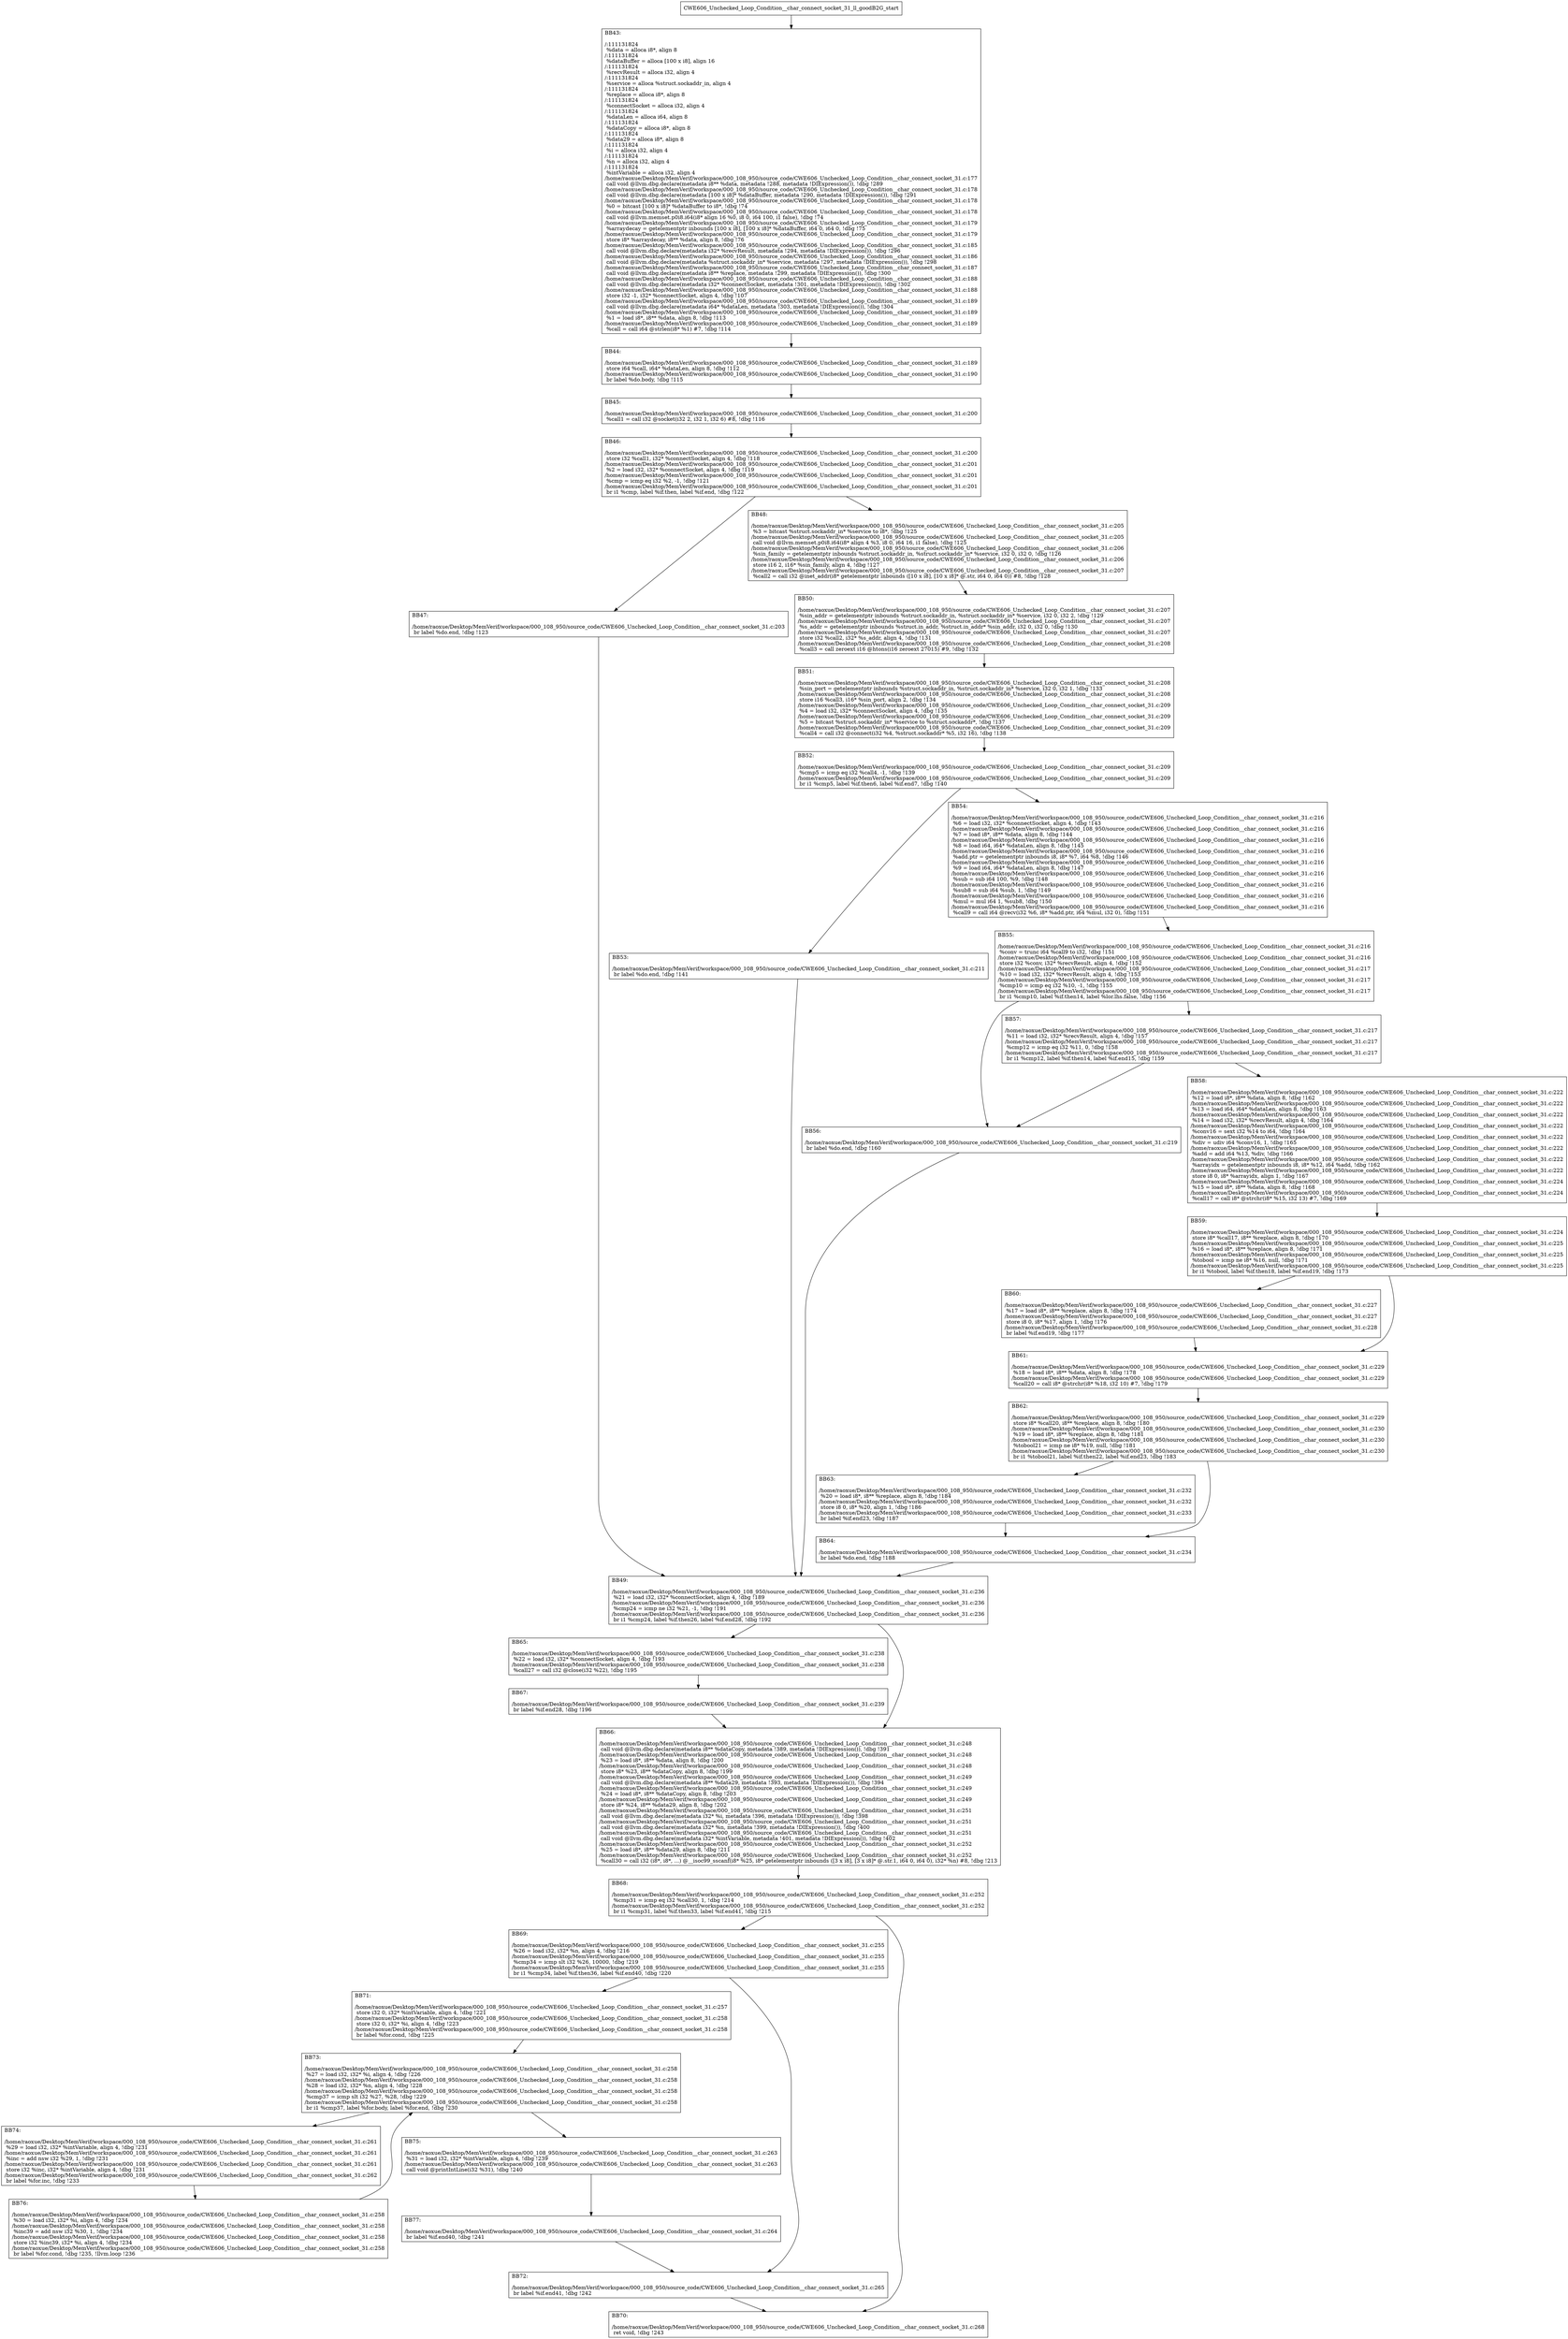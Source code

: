 digraph "CFG for'CWE606_Unchecked_Loop_Condition__char_connect_socket_31_ll_goodB2G' function" {
	BBCWE606_Unchecked_Loop_Condition__char_connect_socket_31_ll_goodB2G_start[shape=record,label="{CWE606_Unchecked_Loop_Condition__char_connect_socket_31_ll_goodB2G_start}"];
	BBCWE606_Unchecked_Loop_Condition__char_connect_socket_31_ll_goodB2G_start-> CWE606_Unchecked_Loop_Condition__char_connect_socket_31_ll_goodB2GBB43;
	CWE606_Unchecked_Loop_Condition__char_connect_socket_31_ll_goodB2GBB43 [shape=record, label="{BB43:\l\l/:111131824\l
  %data = alloca i8*, align 8\l
/:111131824\l
  %dataBuffer = alloca [100 x i8], align 16\l
/:111131824\l
  %recvResult = alloca i32, align 4\l
/:111131824\l
  %service = alloca %struct.sockaddr_in, align 4\l
/:111131824\l
  %replace = alloca i8*, align 8\l
/:111131824\l
  %connectSocket = alloca i32, align 4\l
/:111131824\l
  %dataLen = alloca i64, align 8\l
/:111131824\l
  %dataCopy = alloca i8*, align 8\l
/:111131824\l
  %data29 = alloca i8*, align 8\l
/:111131824\l
  %i = alloca i32, align 4\l
/:111131824\l
  %n = alloca i32, align 4\l
/:111131824\l
  %intVariable = alloca i32, align 4\l
/home/raoxue/Desktop/MemVerif/workspace/000_108_950/source_code/CWE606_Unchecked_Loop_Condition__char_connect_socket_31.c:177\l
  call void @llvm.dbg.declare(metadata i8** %data, metadata !288, metadata !DIExpression()), !dbg !289\l
/home/raoxue/Desktop/MemVerif/workspace/000_108_950/source_code/CWE606_Unchecked_Loop_Condition__char_connect_socket_31.c:178\l
  call void @llvm.dbg.declare(metadata [100 x i8]* %dataBuffer, metadata !290, metadata !DIExpression()), !dbg !291\l
/home/raoxue/Desktop/MemVerif/workspace/000_108_950/source_code/CWE606_Unchecked_Loop_Condition__char_connect_socket_31.c:178\l
  %0 = bitcast [100 x i8]* %dataBuffer to i8*, !dbg !74\l
/home/raoxue/Desktop/MemVerif/workspace/000_108_950/source_code/CWE606_Unchecked_Loop_Condition__char_connect_socket_31.c:178\l
  call void @llvm.memset.p0i8.i64(i8* align 16 %0, i8 0, i64 100, i1 false), !dbg !74\l
/home/raoxue/Desktop/MemVerif/workspace/000_108_950/source_code/CWE606_Unchecked_Loop_Condition__char_connect_socket_31.c:179\l
  %arraydecay = getelementptr inbounds [100 x i8], [100 x i8]* %dataBuffer, i64 0, i64 0, !dbg !75\l
/home/raoxue/Desktop/MemVerif/workspace/000_108_950/source_code/CWE606_Unchecked_Loop_Condition__char_connect_socket_31.c:179\l
  store i8* %arraydecay, i8** %data, align 8, !dbg !76\l
/home/raoxue/Desktop/MemVerif/workspace/000_108_950/source_code/CWE606_Unchecked_Loop_Condition__char_connect_socket_31.c:185\l
  call void @llvm.dbg.declare(metadata i32* %recvResult, metadata !294, metadata !DIExpression()), !dbg !296\l
/home/raoxue/Desktop/MemVerif/workspace/000_108_950/source_code/CWE606_Unchecked_Loop_Condition__char_connect_socket_31.c:186\l
  call void @llvm.dbg.declare(metadata %struct.sockaddr_in* %service, metadata !297, metadata !DIExpression()), !dbg !298\l
/home/raoxue/Desktop/MemVerif/workspace/000_108_950/source_code/CWE606_Unchecked_Loop_Condition__char_connect_socket_31.c:187\l
  call void @llvm.dbg.declare(metadata i8** %replace, metadata !299, metadata !DIExpression()), !dbg !300\l
/home/raoxue/Desktop/MemVerif/workspace/000_108_950/source_code/CWE606_Unchecked_Loop_Condition__char_connect_socket_31.c:188\l
  call void @llvm.dbg.declare(metadata i32* %connectSocket, metadata !301, metadata !DIExpression()), !dbg !302\l
/home/raoxue/Desktop/MemVerif/workspace/000_108_950/source_code/CWE606_Unchecked_Loop_Condition__char_connect_socket_31.c:188\l
  store i32 -1, i32* %connectSocket, align 4, !dbg !107\l
/home/raoxue/Desktop/MemVerif/workspace/000_108_950/source_code/CWE606_Unchecked_Loop_Condition__char_connect_socket_31.c:189\l
  call void @llvm.dbg.declare(metadata i64* %dataLen, metadata !303, metadata !DIExpression()), !dbg !304\l
/home/raoxue/Desktop/MemVerif/workspace/000_108_950/source_code/CWE606_Unchecked_Loop_Condition__char_connect_socket_31.c:189\l
  %1 = load i8*, i8** %data, align 8, !dbg !113\l
/home/raoxue/Desktop/MemVerif/workspace/000_108_950/source_code/CWE606_Unchecked_Loop_Condition__char_connect_socket_31.c:189\l
  %call = call i64 @strlen(i8* %1) #7, !dbg !114\l
}"];
	CWE606_Unchecked_Loop_Condition__char_connect_socket_31_ll_goodB2GBB43-> CWE606_Unchecked_Loop_Condition__char_connect_socket_31_ll_goodB2GBB44;
	CWE606_Unchecked_Loop_Condition__char_connect_socket_31_ll_goodB2GBB44 [shape=record, label="{BB44:\l\l/home/raoxue/Desktop/MemVerif/workspace/000_108_950/source_code/CWE606_Unchecked_Loop_Condition__char_connect_socket_31.c:189\l
  store i64 %call, i64* %dataLen, align 8, !dbg !112\l
/home/raoxue/Desktop/MemVerif/workspace/000_108_950/source_code/CWE606_Unchecked_Loop_Condition__char_connect_socket_31.c:190\l
  br label %do.body, !dbg !115\l
}"];
	CWE606_Unchecked_Loop_Condition__char_connect_socket_31_ll_goodB2GBB44-> CWE606_Unchecked_Loop_Condition__char_connect_socket_31_ll_goodB2GBB45;
	CWE606_Unchecked_Loop_Condition__char_connect_socket_31_ll_goodB2GBB45 [shape=record, label="{BB45:\l\l/home/raoxue/Desktop/MemVerif/workspace/000_108_950/source_code/CWE606_Unchecked_Loop_Condition__char_connect_socket_31.c:200\l
  %call1 = call i32 @socket(i32 2, i32 1, i32 6) #8, !dbg !116\l
}"];
	CWE606_Unchecked_Loop_Condition__char_connect_socket_31_ll_goodB2GBB45-> CWE606_Unchecked_Loop_Condition__char_connect_socket_31_ll_goodB2GBB46;
	CWE606_Unchecked_Loop_Condition__char_connect_socket_31_ll_goodB2GBB46 [shape=record, label="{BB46:\l\l/home/raoxue/Desktop/MemVerif/workspace/000_108_950/source_code/CWE606_Unchecked_Loop_Condition__char_connect_socket_31.c:200\l
  store i32 %call1, i32* %connectSocket, align 4, !dbg !118\l
/home/raoxue/Desktop/MemVerif/workspace/000_108_950/source_code/CWE606_Unchecked_Loop_Condition__char_connect_socket_31.c:201\l
  %2 = load i32, i32* %connectSocket, align 4, !dbg !119\l
/home/raoxue/Desktop/MemVerif/workspace/000_108_950/source_code/CWE606_Unchecked_Loop_Condition__char_connect_socket_31.c:201\l
  %cmp = icmp eq i32 %2, -1, !dbg !121\l
/home/raoxue/Desktop/MemVerif/workspace/000_108_950/source_code/CWE606_Unchecked_Loop_Condition__char_connect_socket_31.c:201\l
  br i1 %cmp, label %if.then, label %if.end, !dbg !122\l
}"];
	CWE606_Unchecked_Loop_Condition__char_connect_socket_31_ll_goodB2GBB46-> CWE606_Unchecked_Loop_Condition__char_connect_socket_31_ll_goodB2GBB47;
	CWE606_Unchecked_Loop_Condition__char_connect_socket_31_ll_goodB2GBB46-> CWE606_Unchecked_Loop_Condition__char_connect_socket_31_ll_goodB2GBB48;
	CWE606_Unchecked_Loop_Condition__char_connect_socket_31_ll_goodB2GBB47 [shape=record, label="{BB47:\l\l/home/raoxue/Desktop/MemVerif/workspace/000_108_950/source_code/CWE606_Unchecked_Loop_Condition__char_connect_socket_31.c:203\l
  br label %do.end, !dbg !123\l
}"];
	CWE606_Unchecked_Loop_Condition__char_connect_socket_31_ll_goodB2GBB47-> CWE606_Unchecked_Loop_Condition__char_connect_socket_31_ll_goodB2GBB49;
	CWE606_Unchecked_Loop_Condition__char_connect_socket_31_ll_goodB2GBB48 [shape=record, label="{BB48:\l\l/home/raoxue/Desktop/MemVerif/workspace/000_108_950/source_code/CWE606_Unchecked_Loop_Condition__char_connect_socket_31.c:205\l
  %3 = bitcast %struct.sockaddr_in* %service to i8*, !dbg !125\l
/home/raoxue/Desktop/MemVerif/workspace/000_108_950/source_code/CWE606_Unchecked_Loop_Condition__char_connect_socket_31.c:205\l
  call void @llvm.memset.p0i8.i64(i8* align 4 %3, i8 0, i64 16, i1 false), !dbg !125\l
/home/raoxue/Desktop/MemVerif/workspace/000_108_950/source_code/CWE606_Unchecked_Loop_Condition__char_connect_socket_31.c:206\l
  %sin_family = getelementptr inbounds %struct.sockaddr_in, %struct.sockaddr_in* %service, i32 0, i32 0, !dbg !126\l
/home/raoxue/Desktop/MemVerif/workspace/000_108_950/source_code/CWE606_Unchecked_Loop_Condition__char_connect_socket_31.c:206\l
  store i16 2, i16* %sin_family, align 4, !dbg !127\l
/home/raoxue/Desktop/MemVerif/workspace/000_108_950/source_code/CWE606_Unchecked_Loop_Condition__char_connect_socket_31.c:207\l
  %call2 = call i32 @inet_addr(i8* getelementptr inbounds ([10 x i8], [10 x i8]* @.str, i64 0, i64 0)) #8, !dbg !128\l
}"];
	CWE606_Unchecked_Loop_Condition__char_connect_socket_31_ll_goodB2GBB48-> CWE606_Unchecked_Loop_Condition__char_connect_socket_31_ll_goodB2GBB50;
	CWE606_Unchecked_Loop_Condition__char_connect_socket_31_ll_goodB2GBB50 [shape=record, label="{BB50:\l\l/home/raoxue/Desktop/MemVerif/workspace/000_108_950/source_code/CWE606_Unchecked_Loop_Condition__char_connect_socket_31.c:207\l
  %sin_addr = getelementptr inbounds %struct.sockaddr_in, %struct.sockaddr_in* %service, i32 0, i32 2, !dbg !129\l
/home/raoxue/Desktop/MemVerif/workspace/000_108_950/source_code/CWE606_Unchecked_Loop_Condition__char_connect_socket_31.c:207\l
  %s_addr = getelementptr inbounds %struct.in_addr, %struct.in_addr* %sin_addr, i32 0, i32 0, !dbg !130\l
/home/raoxue/Desktop/MemVerif/workspace/000_108_950/source_code/CWE606_Unchecked_Loop_Condition__char_connect_socket_31.c:207\l
  store i32 %call2, i32* %s_addr, align 4, !dbg !131\l
/home/raoxue/Desktop/MemVerif/workspace/000_108_950/source_code/CWE606_Unchecked_Loop_Condition__char_connect_socket_31.c:208\l
  %call3 = call zeroext i16 @htons(i16 zeroext 27015) #9, !dbg !132\l
}"];
	CWE606_Unchecked_Loop_Condition__char_connect_socket_31_ll_goodB2GBB50-> CWE606_Unchecked_Loop_Condition__char_connect_socket_31_ll_goodB2GBB51;
	CWE606_Unchecked_Loop_Condition__char_connect_socket_31_ll_goodB2GBB51 [shape=record, label="{BB51:\l\l/home/raoxue/Desktop/MemVerif/workspace/000_108_950/source_code/CWE606_Unchecked_Loop_Condition__char_connect_socket_31.c:208\l
  %sin_port = getelementptr inbounds %struct.sockaddr_in, %struct.sockaddr_in* %service, i32 0, i32 1, !dbg !133\l
/home/raoxue/Desktop/MemVerif/workspace/000_108_950/source_code/CWE606_Unchecked_Loop_Condition__char_connect_socket_31.c:208\l
  store i16 %call3, i16* %sin_port, align 2, !dbg !134\l
/home/raoxue/Desktop/MemVerif/workspace/000_108_950/source_code/CWE606_Unchecked_Loop_Condition__char_connect_socket_31.c:209\l
  %4 = load i32, i32* %connectSocket, align 4, !dbg !135\l
/home/raoxue/Desktop/MemVerif/workspace/000_108_950/source_code/CWE606_Unchecked_Loop_Condition__char_connect_socket_31.c:209\l
  %5 = bitcast %struct.sockaddr_in* %service to %struct.sockaddr*, !dbg !137\l
/home/raoxue/Desktop/MemVerif/workspace/000_108_950/source_code/CWE606_Unchecked_Loop_Condition__char_connect_socket_31.c:209\l
  %call4 = call i32 @connect(i32 %4, %struct.sockaddr* %5, i32 16), !dbg !138\l
}"];
	CWE606_Unchecked_Loop_Condition__char_connect_socket_31_ll_goodB2GBB51-> CWE606_Unchecked_Loop_Condition__char_connect_socket_31_ll_goodB2GBB52;
	CWE606_Unchecked_Loop_Condition__char_connect_socket_31_ll_goodB2GBB52 [shape=record, label="{BB52:\l\l/home/raoxue/Desktop/MemVerif/workspace/000_108_950/source_code/CWE606_Unchecked_Loop_Condition__char_connect_socket_31.c:209\l
  %cmp5 = icmp eq i32 %call4, -1, !dbg !139\l
/home/raoxue/Desktop/MemVerif/workspace/000_108_950/source_code/CWE606_Unchecked_Loop_Condition__char_connect_socket_31.c:209\l
  br i1 %cmp5, label %if.then6, label %if.end7, !dbg !140\l
}"];
	CWE606_Unchecked_Loop_Condition__char_connect_socket_31_ll_goodB2GBB52-> CWE606_Unchecked_Loop_Condition__char_connect_socket_31_ll_goodB2GBB53;
	CWE606_Unchecked_Loop_Condition__char_connect_socket_31_ll_goodB2GBB52-> CWE606_Unchecked_Loop_Condition__char_connect_socket_31_ll_goodB2GBB54;
	CWE606_Unchecked_Loop_Condition__char_connect_socket_31_ll_goodB2GBB53 [shape=record, label="{BB53:\l\l/home/raoxue/Desktop/MemVerif/workspace/000_108_950/source_code/CWE606_Unchecked_Loop_Condition__char_connect_socket_31.c:211\l
  br label %do.end, !dbg !141\l
}"];
	CWE606_Unchecked_Loop_Condition__char_connect_socket_31_ll_goodB2GBB53-> CWE606_Unchecked_Loop_Condition__char_connect_socket_31_ll_goodB2GBB49;
	CWE606_Unchecked_Loop_Condition__char_connect_socket_31_ll_goodB2GBB54 [shape=record, label="{BB54:\l\l/home/raoxue/Desktop/MemVerif/workspace/000_108_950/source_code/CWE606_Unchecked_Loop_Condition__char_connect_socket_31.c:216\l
  %6 = load i32, i32* %connectSocket, align 4, !dbg !143\l
/home/raoxue/Desktop/MemVerif/workspace/000_108_950/source_code/CWE606_Unchecked_Loop_Condition__char_connect_socket_31.c:216\l
  %7 = load i8*, i8** %data, align 8, !dbg !144\l
/home/raoxue/Desktop/MemVerif/workspace/000_108_950/source_code/CWE606_Unchecked_Loop_Condition__char_connect_socket_31.c:216\l
  %8 = load i64, i64* %dataLen, align 8, !dbg !145\l
/home/raoxue/Desktop/MemVerif/workspace/000_108_950/source_code/CWE606_Unchecked_Loop_Condition__char_connect_socket_31.c:216\l
  %add.ptr = getelementptr inbounds i8, i8* %7, i64 %8, !dbg !146\l
/home/raoxue/Desktop/MemVerif/workspace/000_108_950/source_code/CWE606_Unchecked_Loop_Condition__char_connect_socket_31.c:216\l
  %9 = load i64, i64* %dataLen, align 8, !dbg !147\l
/home/raoxue/Desktop/MemVerif/workspace/000_108_950/source_code/CWE606_Unchecked_Loop_Condition__char_connect_socket_31.c:216\l
  %sub = sub i64 100, %9, !dbg !148\l
/home/raoxue/Desktop/MemVerif/workspace/000_108_950/source_code/CWE606_Unchecked_Loop_Condition__char_connect_socket_31.c:216\l
  %sub8 = sub i64 %sub, 1, !dbg !149\l
/home/raoxue/Desktop/MemVerif/workspace/000_108_950/source_code/CWE606_Unchecked_Loop_Condition__char_connect_socket_31.c:216\l
  %mul = mul i64 1, %sub8, !dbg !150\l
/home/raoxue/Desktop/MemVerif/workspace/000_108_950/source_code/CWE606_Unchecked_Loop_Condition__char_connect_socket_31.c:216\l
  %call9 = call i64 @recv(i32 %6, i8* %add.ptr, i64 %mul, i32 0), !dbg !151\l
}"];
	CWE606_Unchecked_Loop_Condition__char_connect_socket_31_ll_goodB2GBB54-> CWE606_Unchecked_Loop_Condition__char_connect_socket_31_ll_goodB2GBB55;
	CWE606_Unchecked_Loop_Condition__char_connect_socket_31_ll_goodB2GBB55 [shape=record, label="{BB55:\l\l/home/raoxue/Desktop/MemVerif/workspace/000_108_950/source_code/CWE606_Unchecked_Loop_Condition__char_connect_socket_31.c:216\l
  %conv = trunc i64 %call9 to i32, !dbg !151\l
/home/raoxue/Desktop/MemVerif/workspace/000_108_950/source_code/CWE606_Unchecked_Loop_Condition__char_connect_socket_31.c:216\l
  store i32 %conv, i32* %recvResult, align 4, !dbg !152\l
/home/raoxue/Desktop/MemVerif/workspace/000_108_950/source_code/CWE606_Unchecked_Loop_Condition__char_connect_socket_31.c:217\l
  %10 = load i32, i32* %recvResult, align 4, !dbg !153\l
/home/raoxue/Desktop/MemVerif/workspace/000_108_950/source_code/CWE606_Unchecked_Loop_Condition__char_connect_socket_31.c:217\l
  %cmp10 = icmp eq i32 %10, -1, !dbg !155\l
/home/raoxue/Desktop/MemVerif/workspace/000_108_950/source_code/CWE606_Unchecked_Loop_Condition__char_connect_socket_31.c:217\l
  br i1 %cmp10, label %if.then14, label %lor.lhs.false, !dbg !156\l
}"];
	CWE606_Unchecked_Loop_Condition__char_connect_socket_31_ll_goodB2GBB55-> CWE606_Unchecked_Loop_Condition__char_connect_socket_31_ll_goodB2GBB56;
	CWE606_Unchecked_Loop_Condition__char_connect_socket_31_ll_goodB2GBB55-> CWE606_Unchecked_Loop_Condition__char_connect_socket_31_ll_goodB2GBB57;
	CWE606_Unchecked_Loop_Condition__char_connect_socket_31_ll_goodB2GBB57 [shape=record, label="{BB57:\l\l/home/raoxue/Desktop/MemVerif/workspace/000_108_950/source_code/CWE606_Unchecked_Loop_Condition__char_connect_socket_31.c:217\l
  %11 = load i32, i32* %recvResult, align 4, !dbg !157\l
/home/raoxue/Desktop/MemVerif/workspace/000_108_950/source_code/CWE606_Unchecked_Loop_Condition__char_connect_socket_31.c:217\l
  %cmp12 = icmp eq i32 %11, 0, !dbg !158\l
/home/raoxue/Desktop/MemVerif/workspace/000_108_950/source_code/CWE606_Unchecked_Loop_Condition__char_connect_socket_31.c:217\l
  br i1 %cmp12, label %if.then14, label %if.end15, !dbg !159\l
}"];
	CWE606_Unchecked_Loop_Condition__char_connect_socket_31_ll_goodB2GBB57-> CWE606_Unchecked_Loop_Condition__char_connect_socket_31_ll_goodB2GBB56;
	CWE606_Unchecked_Loop_Condition__char_connect_socket_31_ll_goodB2GBB57-> CWE606_Unchecked_Loop_Condition__char_connect_socket_31_ll_goodB2GBB58;
	CWE606_Unchecked_Loop_Condition__char_connect_socket_31_ll_goodB2GBB56 [shape=record, label="{BB56:\l\l/home/raoxue/Desktop/MemVerif/workspace/000_108_950/source_code/CWE606_Unchecked_Loop_Condition__char_connect_socket_31.c:219\l
  br label %do.end, !dbg !160\l
}"];
	CWE606_Unchecked_Loop_Condition__char_connect_socket_31_ll_goodB2GBB56-> CWE606_Unchecked_Loop_Condition__char_connect_socket_31_ll_goodB2GBB49;
	CWE606_Unchecked_Loop_Condition__char_connect_socket_31_ll_goodB2GBB58 [shape=record, label="{BB58:\l\l/home/raoxue/Desktop/MemVerif/workspace/000_108_950/source_code/CWE606_Unchecked_Loop_Condition__char_connect_socket_31.c:222\l
  %12 = load i8*, i8** %data, align 8, !dbg !162\l
/home/raoxue/Desktop/MemVerif/workspace/000_108_950/source_code/CWE606_Unchecked_Loop_Condition__char_connect_socket_31.c:222\l
  %13 = load i64, i64* %dataLen, align 8, !dbg !163\l
/home/raoxue/Desktop/MemVerif/workspace/000_108_950/source_code/CWE606_Unchecked_Loop_Condition__char_connect_socket_31.c:222\l
  %14 = load i32, i32* %recvResult, align 4, !dbg !164\l
/home/raoxue/Desktop/MemVerif/workspace/000_108_950/source_code/CWE606_Unchecked_Loop_Condition__char_connect_socket_31.c:222\l
  %conv16 = sext i32 %14 to i64, !dbg !164\l
/home/raoxue/Desktop/MemVerif/workspace/000_108_950/source_code/CWE606_Unchecked_Loop_Condition__char_connect_socket_31.c:222\l
  %div = udiv i64 %conv16, 1, !dbg !165\l
/home/raoxue/Desktop/MemVerif/workspace/000_108_950/source_code/CWE606_Unchecked_Loop_Condition__char_connect_socket_31.c:222\l
  %add = add i64 %13, %div, !dbg !166\l
/home/raoxue/Desktop/MemVerif/workspace/000_108_950/source_code/CWE606_Unchecked_Loop_Condition__char_connect_socket_31.c:222\l
  %arrayidx = getelementptr inbounds i8, i8* %12, i64 %add, !dbg !162\l
/home/raoxue/Desktop/MemVerif/workspace/000_108_950/source_code/CWE606_Unchecked_Loop_Condition__char_connect_socket_31.c:222\l
  store i8 0, i8* %arrayidx, align 1, !dbg !167\l
/home/raoxue/Desktop/MemVerif/workspace/000_108_950/source_code/CWE606_Unchecked_Loop_Condition__char_connect_socket_31.c:224\l
  %15 = load i8*, i8** %data, align 8, !dbg !168\l
/home/raoxue/Desktop/MemVerif/workspace/000_108_950/source_code/CWE606_Unchecked_Loop_Condition__char_connect_socket_31.c:224\l
  %call17 = call i8* @strchr(i8* %15, i32 13) #7, !dbg !169\l
}"];
	CWE606_Unchecked_Loop_Condition__char_connect_socket_31_ll_goodB2GBB58-> CWE606_Unchecked_Loop_Condition__char_connect_socket_31_ll_goodB2GBB59;
	CWE606_Unchecked_Loop_Condition__char_connect_socket_31_ll_goodB2GBB59 [shape=record, label="{BB59:\l\l/home/raoxue/Desktop/MemVerif/workspace/000_108_950/source_code/CWE606_Unchecked_Loop_Condition__char_connect_socket_31.c:224\l
  store i8* %call17, i8** %replace, align 8, !dbg !170\l
/home/raoxue/Desktop/MemVerif/workspace/000_108_950/source_code/CWE606_Unchecked_Loop_Condition__char_connect_socket_31.c:225\l
  %16 = load i8*, i8** %replace, align 8, !dbg !171\l
/home/raoxue/Desktop/MemVerif/workspace/000_108_950/source_code/CWE606_Unchecked_Loop_Condition__char_connect_socket_31.c:225\l
  %tobool = icmp ne i8* %16, null, !dbg !171\l
/home/raoxue/Desktop/MemVerif/workspace/000_108_950/source_code/CWE606_Unchecked_Loop_Condition__char_connect_socket_31.c:225\l
  br i1 %tobool, label %if.then18, label %if.end19, !dbg !173\l
}"];
	CWE606_Unchecked_Loop_Condition__char_connect_socket_31_ll_goodB2GBB59-> CWE606_Unchecked_Loop_Condition__char_connect_socket_31_ll_goodB2GBB60;
	CWE606_Unchecked_Loop_Condition__char_connect_socket_31_ll_goodB2GBB59-> CWE606_Unchecked_Loop_Condition__char_connect_socket_31_ll_goodB2GBB61;
	CWE606_Unchecked_Loop_Condition__char_connect_socket_31_ll_goodB2GBB60 [shape=record, label="{BB60:\l\l/home/raoxue/Desktop/MemVerif/workspace/000_108_950/source_code/CWE606_Unchecked_Loop_Condition__char_connect_socket_31.c:227\l
  %17 = load i8*, i8** %replace, align 8, !dbg !174\l
/home/raoxue/Desktop/MemVerif/workspace/000_108_950/source_code/CWE606_Unchecked_Loop_Condition__char_connect_socket_31.c:227\l
  store i8 0, i8* %17, align 1, !dbg !176\l
/home/raoxue/Desktop/MemVerif/workspace/000_108_950/source_code/CWE606_Unchecked_Loop_Condition__char_connect_socket_31.c:228\l
  br label %if.end19, !dbg !177\l
}"];
	CWE606_Unchecked_Loop_Condition__char_connect_socket_31_ll_goodB2GBB60-> CWE606_Unchecked_Loop_Condition__char_connect_socket_31_ll_goodB2GBB61;
	CWE606_Unchecked_Loop_Condition__char_connect_socket_31_ll_goodB2GBB61 [shape=record, label="{BB61:\l\l/home/raoxue/Desktop/MemVerif/workspace/000_108_950/source_code/CWE606_Unchecked_Loop_Condition__char_connect_socket_31.c:229\l
  %18 = load i8*, i8** %data, align 8, !dbg !178\l
/home/raoxue/Desktop/MemVerif/workspace/000_108_950/source_code/CWE606_Unchecked_Loop_Condition__char_connect_socket_31.c:229\l
  %call20 = call i8* @strchr(i8* %18, i32 10) #7, !dbg !179\l
}"];
	CWE606_Unchecked_Loop_Condition__char_connect_socket_31_ll_goodB2GBB61-> CWE606_Unchecked_Loop_Condition__char_connect_socket_31_ll_goodB2GBB62;
	CWE606_Unchecked_Loop_Condition__char_connect_socket_31_ll_goodB2GBB62 [shape=record, label="{BB62:\l\l/home/raoxue/Desktop/MemVerif/workspace/000_108_950/source_code/CWE606_Unchecked_Loop_Condition__char_connect_socket_31.c:229\l
  store i8* %call20, i8** %replace, align 8, !dbg !180\l
/home/raoxue/Desktop/MemVerif/workspace/000_108_950/source_code/CWE606_Unchecked_Loop_Condition__char_connect_socket_31.c:230\l
  %19 = load i8*, i8** %replace, align 8, !dbg !181\l
/home/raoxue/Desktop/MemVerif/workspace/000_108_950/source_code/CWE606_Unchecked_Loop_Condition__char_connect_socket_31.c:230\l
  %tobool21 = icmp ne i8* %19, null, !dbg !181\l
/home/raoxue/Desktop/MemVerif/workspace/000_108_950/source_code/CWE606_Unchecked_Loop_Condition__char_connect_socket_31.c:230\l
  br i1 %tobool21, label %if.then22, label %if.end23, !dbg !183\l
}"];
	CWE606_Unchecked_Loop_Condition__char_connect_socket_31_ll_goodB2GBB62-> CWE606_Unchecked_Loop_Condition__char_connect_socket_31_ll_goodB2GBB63;
	CWE606_Unchecked_Loop_Condition__char_connect_socket_31_ll_goodB2GBB62-> CWE606_Unchecked_Loop_Condition__char_connect_socket_31_ll_goodB2GBB64;
	CWE606_Unchecked_Loop_Condition__char_connect_socket_31_ll_goodB2GBB63 [shape=record, label="{BB63:\l\l/home/raoxue/Desktop/MemVerif/workspace/000_108_950/source_code/CWE606_Unchecked_Loop_Condition__char_connect_socket_31.c:232\l
  %20 = load i8*, i8** %replace, align 8, !dbg !184\l
/home/raoxue/Desktop/MemVerif/workspace/000_108_950/source_code/CWE606_Unchecked_Loop_Condition__char_connect_socket_31.c:232\l
  store i8 0, i8* %20, align 1, !dbg !186\l
/home/raoxue/Desktop/MemVerif/workspace/000_108_950/source_code/CWE606_Unchecked_Loop_Condition__char_connect_socket_31.c:233\l
  br label %if.end23, !dbg !187\l
}"];
	CWE606_Unchecked_Loop_Condition__char_connect_socket_31_ll_goodB2GBB63-> CWE606_Unchecked_Loop_Condition__char_connect_socket_31_ll_goodB2GBB64;
	CWE606_Unchecked_Loop_Condition__char_connect_socket_31_ll_goodB2GBB64 [shape=record, label="{BB64:\l\l/home/raoxue/Desktop/MemVerif/workspace/000_108_950/source_code/CWE606_Unchecked_Loop_Condition__char_connect_socket_31.c:234\l
  br label %do.end, !dbg !188\l
}"];
	CWE606_Unchecked_Loop_Condition__char_connect_socket_31_ll_goodB2GBB64-> CWE606_Unchecked_Loop_Condition__char_connect_socket_31_ll_goodB2GBB49;
	CWE606_Unchecked_Loop_Condition__char_connect_socket_31_ll_goodB2GBB49 [shape=record, label="{BB49:\l\l/home/raoxue/Desktop/MemVerif/workspace/000_108_950/source_code/CWE606_Unchecked_Loop_Condition__char_connect_socket_31.c:236\l
  %21 = load i32, i32* %connectSocket, align 4, !dbg !189\l
/home/raoxue/Desktop/MemVerif/workspace/000_108_950/source_code/CWE606_Unchecked_Loop_Condition__char_connect_socket_31.c:236\l
  %cmp24 = icmp ne i32 %21, -1, !dbg !191\l
/home/raoxue/Desktop/MemVerif/workspace/000_108_950/source_code/CWE606_Unchecked_Loop_Condition__char_connect_socket_31.c:236\l
  br i1 %cmp24, label %if.then26, label %if.end28, !dbg !192\l
}"];
	CWE606_Unchecked_Loop_Condition__char_connect_socket_31_ll_goodB2GBB49-> CWE606_Unchecked_Loop_Condition__char_connect_socket_31_ll_goodB2GBB65;
	CWE606_Unchecked_Loop_Condition__char_connect_socket_31_ll_goodB2GBB49-> CWE606_Unchecked_Loop_Condition__char_connect_socket_31_ll_goodB2GBB66;
	CWE606_Unchecked_Loop_Condition__char_connect_socket_31_ll_goodB2GBB65 [shape=record, label="{BB65:\l\l/home/raoxue/Desktop/MemVerif/workspace/000_108_950/source_code/CWE606_Unchecked_Loop_Condition__char_connect_socket_31.c:238\l
  %22 = load i32, i32* %connectSocket, align 4, !dbg !193\l
/home/raoxue/Desktop/MemVerif/workspace/000_108_950/source_code/CWE606_Unchecked_Loop_Condition__char_connect_socket_31.c:238\l
  %call27 = call i32 @close(i32 %22), !dbg !195\l
}"];
	CWE606_Unchecked_Loop_Condition__char_connect_socket_31_ll_goodB2GBB65-> CWE606_Unchecked_Loop_Condition__char_connect_socket_31_ll_goodB2GBB67;
	CWE606_Unchecked_Loop_Condition__char_connect_socket_31_ll_goodB2GBB67 [shape=record, label="{BB67:\l\l/home/raoxue/Desktop/MemVerif/workspace/000_108_950/source_code/CWE606_Unchecked_Loop_Condition__char_connect_socket_31.c:239\l
  br label %if.end28, !dbg !196\l
}"];
	CWE606_Unchecked_Loop_Condition__char_connect_socket_31_ll_goodB2GBB67-> CWE606_Unchecked_Loop_Condition__char_connect_socket_31_ll_goodB2GBB66;
	CWE606_Unchecked_Loop_Condition__char_connect_socket_31_ll_goodB2GBB66 [shape=record, label="{BB66:\l\l/home/raoxue/Desktop/MemVerif/workspace/000_108_950/source_code/CWE606_Unchecked_Loop_Condition__char_connect_socket_31.c:248\l
  call void @llvm.dbg.declare(metadata i8** %dataCopy, metadata !389, metadata !DIExpression()), !dbg !391\l
/home/raoxue/Desktop/MemVerif/workspace/000_108_950/source_code/CWE606_Unchecked_Loop_Condition__char_connect_socket_31.c:248\l
  %23 = load i8*, i8** %data, align 8, !dbg !200\l
/home/raoxue/Desktop/MemVerif/workspace/000_108_950/source_code/CWE606_Unchecked_Loop_Condition__char_connect_socket_31.c:248\l
  store i8* %23, i8** %dataCopy, align 8, !dbg !199\l
/home/raoxue/Desktop/MemVerif/workspace/000_108_950/source_code/CWE606_Unchecked_Loop_Condition__char_connect_socket_31.c:249\l
  call void @llvm.dbg.declare(metadata i8** %data29, metadata !393, metadata !DIExpression()), !dbg !394\l
/home/raoxue/Desktop/MemVerif/workspace/000_108_950/source_code/CWE606_Unchecked_Loop_Condition__char_connect_socket_31.c:249\l
  %24 = load i8*, i8** %dataCopy, align 8, !dbg !203\l
/home/raoxue/Desktop/MemVerif/workspace/000_108_950/source_code/CWE606_Unchecked_Loop_Condition__char_connect_socket_31.c:249\l
  store i8* %24, i8** %data29, align 8, !dbg !202\l
/home/raoxue/Desktop/MemVerif/workspace/000_108_950/source_code/CWE606_Unchecked_Loop_Condition__char_connect_socket_31.c:251\l
  call void @llvm.dbg.declare(metadata i32* %i, metadata !396, metadata !DIExpression()), !dbg !398\l
/home/raoxue/Desktop/MemVerif/workspace/000_108_950/source_code/CWE606_Unchecked_Loop_Condition__char_connect_socket_31.c:251\l
  call void @llvm.dbg.declare(metadata i32* %n, metadata !399, metadata !DIExpression()), !dbg !400\l
/home/raoxue/Desktop/MemVerif/workspace/000_108_950/source_code/CWE606_Unchecked_Loop_Condition__char_connect_socket_31.c:251\l
  call void @llvm.dbg.declare(metadata i32* %intVariable, metadata !401, metadata !DIExpression()), !dbg !402\l
/home/raoxue/Desktop/MemVerif/workspace/000_108_950/source_code/CWE606_Unchecked_Loop_Condition__char_connect_socket_31.c:252\l
  %25 = load i8*, i8** %data29, align 8, !dbg !211\l
/home/raoxue/Desktop/MemVerif/workspace/000_108_950/source_code/CWE606_Unchecked_Loop_Condition__char_connect_socket_31.c:252\l
  %call30 = call i32 (i8*, i8*, ...) @__isoc99_sscanf(i8* %25, i8* getelementptr inbounds ([3 x i8], [3 x i8]* @.str.1, i64 0, i64 0), i32* %n) #8, !dbg !213\l
}"];
	CWE606_Unchecked_Loop_Condition__char_connect_socket_31_ll_goodB2GBB66-> CWE606_Unchecked_Loop_Condition__char_connect_socket_31_ll_goodB2GBB68;
	CWE606_Unchecked_Loop_Condition__char_connect_socket_31_ll_goodB2GBB68 [shape=record, label="{BB68:\l\l/home/raoxue/Desktop/MemVerif/workspace/000_108_950/source_code/CWE606_Unchecked_Loop_Condition__char_connect_socket_31.c:252\l
  %cmp31 = icmp eq i32 %call30, 1, !dbg !214\l
/home/raoxue/Desktop/MemVerif/workspace/000_108_950/source_code/CWE606_Unchecked_Loop_Condition__char_connect_socket_31.c:252\l
  br i1 %cmp31, label %if.then33, label %if.end41, !dbg !215\l
}"];
	CWE606_Unchecked_Loop_Condition__char_connect_socket_31_ll_goodB2GBB68-> CWE606_Unchecked_Loop_Condition__char_connect_socket_31_ll_goodB2GBB69;
	CWE606_Unchecked_Loop_Condition__char_connect_socket_31_ll_goodB2GBB68-> CWE606_Unchecked_Loop_Condition__char_connect_socket_31_ll_goodB2GBB70;
	CWE606_Unchecked_Loop_Condition__char_connect_socket_31_ll_goodB2GBB69 [shape=record, label="{BB69:\l\l/home/raoxue/Desktop/MemVerif/workspace/000_108_950/source_code/CWE606_Unchecked_Loop_Condition__char_connect_socket_31.c:255\l
  %26 = load i32, i32* %n, align 4, !dbg !216\l
/home/raoxue/Desktop/MemVerif/workspace/000_108_950/source_code/CWE606_Unchecked_Loop_Condition__char_connect_socket_31.c:255\l
  %cmp34 = icmp slt i32 %26, 10000, !dbg !219\l
/home/raoxue/Desktop/MemVerif/workspace/000_108_950/source_code/CWE606_Unchecked_Loop_Condition__char_connect_socket_31.c:255\l
  br i1 %cmp34, label %if.then36, label %if.end40, !dbg !220\l
}"];
	CWE606_Unchecked_Loop_Condition__char_connect_socket_31_ll_goodB2GBB69-> CWE606_Unchecked_Loop_Condition__char_connect_socket_31_ll_goodB2GBB71;
	CWE606_Unchecked_Loop_Condition__char_connect_socket_31_ll_goodB2GBB69-> CWE606_Unchecked_Loop_Condition__char_connect_socket_31_ll_goodB2GBB72;
	CWE606_Unchecked_Loop_Condition__char_connect_socket_31_ll_goodB2GBB71 [shape=record, label="{BB71:\l\l/home/raoxue/Desktop/MemVerif/workspace/000_108_950/source_code/CWE606_Unchecked_Loop_Condition__char_connect_socket_31.c:257\l
  store i32 0, i32* %intVariable, align 4, !dbg !221\l
/home/raoxue/Desktop/MemVerif/workspace/000_108_950/source_code/CWE606_Unchecked_Loop_Condition__char_connect_socket_31.c:258\l
  store i32 0, i32* %i, align 4, !dbg !223\l
/home/raoxue/Desktop/MemVerif/workspace/000_108_950/source_code/CWE606_Unchecked_Loop_Condition__char_connect_socket_31.c:258\l
  br label %for.cond, !dbg !225\l
}"];
	CWE606_Unchecked_Loop_Condition__char_connect_socket_31_ll_goodB2GBB71-> CWE606_Unchecked_Loop_Condition__char_connect_socket_31_ll_goodB2GBB73;
	CWE606_Unchecked_Loop_Condition__char_connect_socket_31_ll_goodB2GBB73 [shape=record, label="{BB73:\l\l/home/raoxue/Desktop/MemVerif/workspace/000_108_950/source_code/CWE606_Unchecked_Loop_Condition__char_connect_socket_31.c:258\l
  %27 = load i32, i32* %i, align 4, !dbg !226\l
/home/raoxue/Desktop/MemVerif/workspace/000_108_950/source_code/CWE606_Unchecked_Loop_Condition__char_connect_socket_31.c:258\l
  %28 = load i32, i32* %n, align 4, !dbg !228\l
/home/raoxue/Desktop/MemVerif/workspace/000_108_950/source_code/CWE606_Unchecked_Loop_Condition__char_connect_socket_31.c:258\l
  %cmp37 = icmp slt i32 %27, %28, !dbg !229\l
/home/raoxue/Desktop/MemVerif/workspace/000_108_950/source_code/CWE606_Unchecked_Loop_Condition__char_connect_socket_31.c:258\l
  br i1 %cmp37, label %for.body, label %for.end, !dbg !230\l
}"];
	CWE606_Unchecked_Loop_Condition__char_connect_socket_31_ll_goodB2GBB73-> CWE606_Unchecked_Loop_Condition__char_connect_socket_31_ll_goodB2GBB74;
	CWE606_Unchecked_Loop_Condition__char_connect_socket_31_ll_goodB2GBB73-> CWE606_Unchecked_Loop_Condition__char_connect_socket_31_ll_goodB2GBB75;
	CWE606_Unchecked_Loop_Condition__char_connect_socket_31_ll_goodB2GBB74 [shape=record, label="{BB74:\l\l/home/raoxue/Desktop/MemVerif/workspace/000_108_950/source_code/CWE606_Unchecked_Loop_Condition__char_connect_socket_31.c:261\l
  %29 = load i32, i32* %intVariable, align 4, !dbg !231\l
/home/raoxue/Desktop/MemVerif/workspace/000_108_950/source_code/CWE606_Unchecked_Loop_Condition__char_connect_socket_31.c:261\l
  %inc = add nsw i32 %29, 1, !dbg !231\l
/home/raoxue/Desktop/MemVerif/workspace/000_108_950/source_code/CWE606_Unchecked_Loop_Condition__char_connect_socket_31.c:261\l
  store i32 %inc, i32* %intVariable, align 4, !dbg !231\l
/home/raoxue/Desktop/MemVerif/workspace/000_108_950/source_code/CWE606_Unchecked_Loop_Condition__char_connect_socket_31.c:262\l
  br label %for.inc, !dbg !233\l
}"];
	CWE606_Unchecked_Loop_Condition__char_connect_socket_31_ll_goodB2GBB74-> CWE606_Unchecked_Loop_Condition__char_connect_socket_31_ll_goodB2GBB76;
	CWE606_Unchecked_Loop_Condition__char_connect_socket_31_ll_goodB2GBB76 [shape=record, label="{BB76:\l\l/home/raoxue/Desktop/MemVerif/workspace/000_108_950/source_code/CWE606_Unchecked_Loop_Condition__char_connect_socket_31.c:258\l
  %30 = load i32, i32* %i, align 4, !dbg !234\l
/home/raoxue/Desktop/MemVerif/workspace/000_108_950/source_code/CWE606_Unchecked_Loop_Condition__char_connect_socket_31.c:258\l
  %inc39 = add nsw i32 %30, 1, !dbg !234\l
/home/raoxue/Desktop/MemVerif/workspace/000_108_950/source_code/CWE606_Unchecked_Loop_Condition__char_connect_socket_31.c:258\l
  store i32 %inc39, i32* %i, align 4, !dbg !234\l
/home/raoxue/Desktop/MemVerif/workspace/000_108_950/source_code/CWE606_Unchecked_Loop_Condition__char_connect_socket_31.c:258\l
  br label %for.cond, !dbg !235, !llvm.loop !236\l
}"];
	CWE606_Unchecked_Loop_Condition__char_connect_socket_31_ll_goodB2GBB76-> CWE606_Unchecked_Loop_Condition__char_connect_socket_31_ll_goodB2GBB73;
	CWE606_Unchecked_Loop_Condition__char_connect_socket_31_ll_goodB2GBB75 [shape=record, label="{BB75:\l\l/home/raoxue/Desktop/MemVerif/workspace/000_108_950/source_code/CWE606_Unchecked_Loop_Condition__char_connect_socket_31.c:263\l
  %31 = load i32, i32* %intVariable, align 4, !dbg !239\l
/home/raoxue/Desktop/MemVerif/workspace/000_108_950/source_code/CWE606_Unchecked_Loop_Condition__char_connect_socket_31.c:263\l
  call void @printIntLine(i32 %31), !dbg !240\l
}"];
	CWE606_Unchecked_Loop_Condition__char_connect_socket_31_ll_goodB2GBB75-> CWE606_Unchecked_Loop_Condition__char_connect_socket_31_ll_goodB2GBB77;
	CWE606_Unchecked_Loop_Condition__char_connect_socket_31_ll_goodB2GBB77 [shape=record, label="{BB77:\l\l/home/raoxue/Desktop/MemVerif/workspace/000_108_950/source_code/CWE606_Unchecked_Loop_Condition__char_connect_socket_31.c:264\l
  br label %if.end40, !dbg !241\l
}"];
	CWE606_Unchecked_Loop_Condition__char_connect_socket_31_ll_goodB2GBB77-> CWE606_Unchecked_Loop_Condition__char_connect_socket_31_ll_goodB2GBB72;
	CWE606_Unchecked_Loop_Condition__char_connect_socket_31_ll_goodB2GBB72 [shape=record, label="{BB72:\l\l/home/raoxue/Desktop/MemVerif/workspace/000_108_950/source_code/CWE606_Unchecked_Loop_Condition__char_connect_socket_31.c:265\l
  br label %if.end41, !dbg !242\l
}"];
	CWE606_Unchecked_Loop_Condition__char_connect_socket_31_ll_goodB2GBB72-> CWE606_Unchecked_Loop_Condition__char_connect_socket_31_ll_goodB2GBB70;
	CWE606_Unchecked_Loop_Condition__char_connect_socket_31_ll_goodB2GBB70 [shape=record, label="{BB70:\l\l/home/raoxue/Desktop/MemVerif/workspace/000_108_950/source_code/CWE606_Unchecked_Loop_Condition__char_connect_socket_31.c:268\l
  ret void, !dbg !243\l
}"];
}

